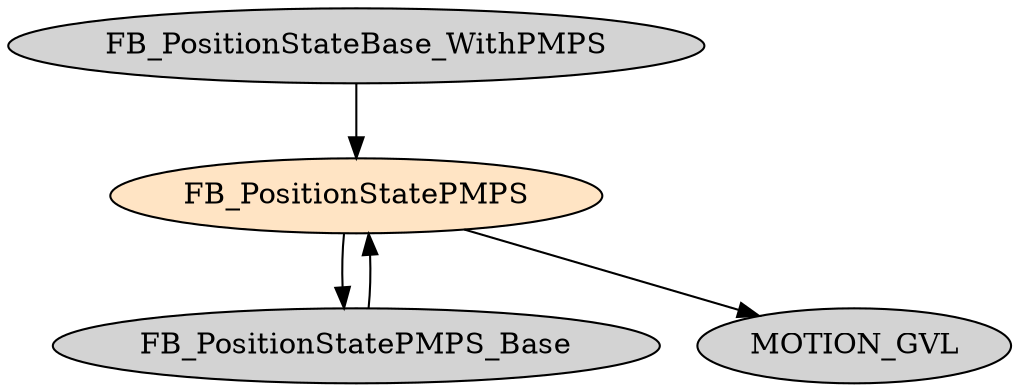 digraph FB_PositionStatePMPS {
     node [style=filled]
    FB_PositionStatePMPS [fillcolor = bisque];
    FB_PositionStateBase_WithPMPS -> FB_PositionStatePMPS;
    FB_PositionStatePMPS -> FB_PositionStatePMPS_Base;
    FB_PositionStatePMPS -> MOTION_GVL;
    FB_PositionStatePMPS_Base -> FB_PositionStatePMPS;
}

